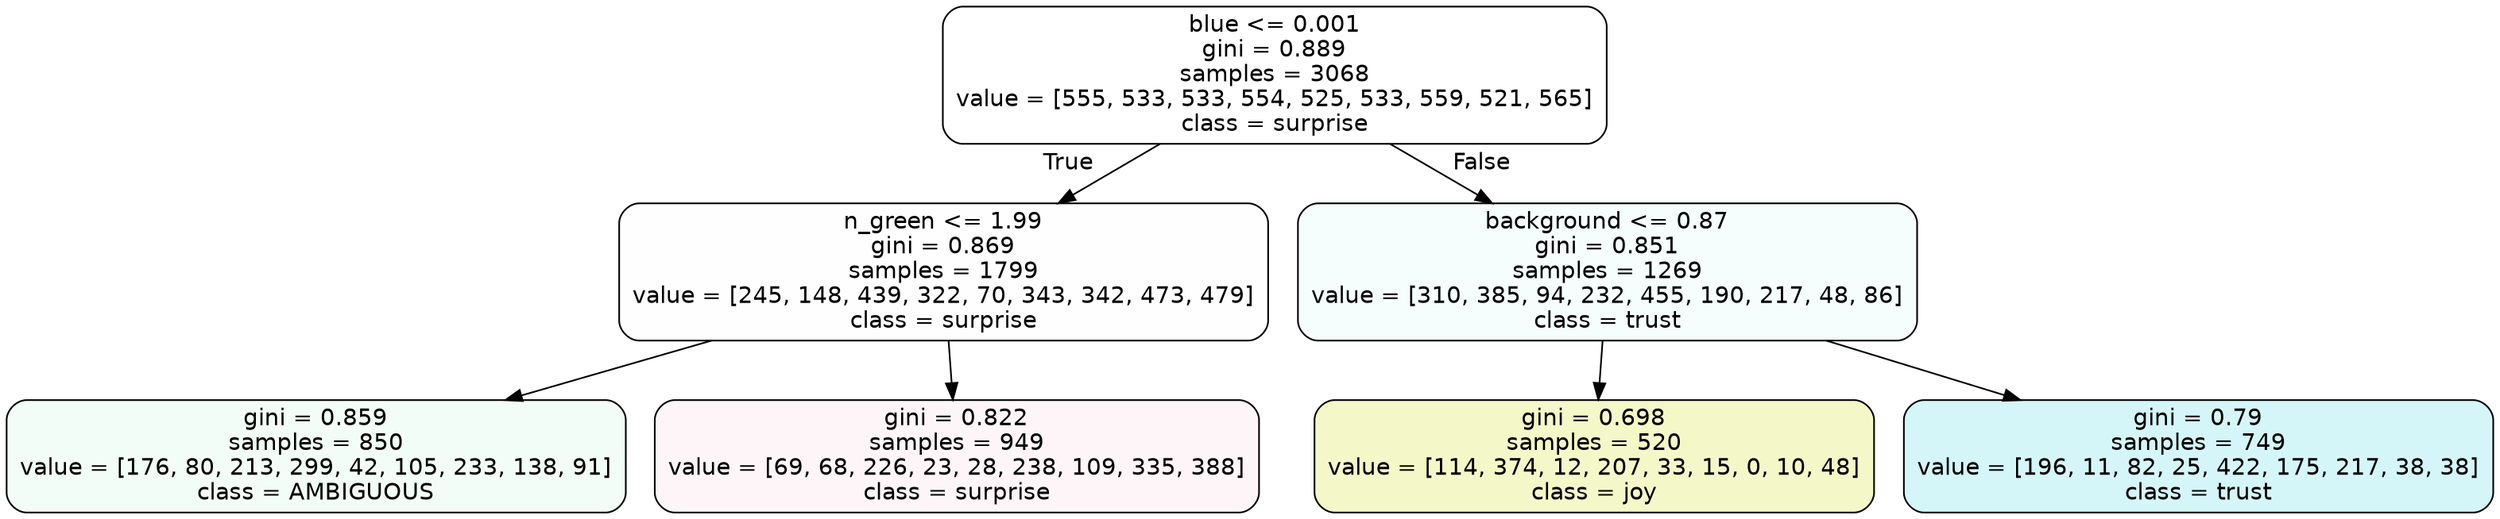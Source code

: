 digraph Tree {
node [shape=box, style="filled, rounded", color="black", fontname=helvetica] ;
edge [fontname=helvetica] ;
0 [label="blue <= 0.001\ngini = 0.889\nsamples = 3068\nvalue = [555, 533, 533, 554, 525, 533, 559, 521, 565]\nclass = surprise", fillcolor="#e5396400"] ;
1 [label="n_green <= 1.99\ngini = 0.869\nsamples = 1799\nvalue = [245, 148, 439, 322, 70, 343, 342, 473, 479]\nclass = surprise", fillcolor="#e5396401"] ;
0 -> 1 [labeldistance=2.5, labelangle=45, headlabel="True"] ;
2 [label="gini = 0.859\nsamples = 850\nvalue = [176, 80, 213, 299, 42, 105, 233, 138, 91]\nclass = AMBIGUOUS", fillcolor="#39e5810f"] ;
1 -> 2 ;
3 [label="gini = 0.822\nsamples = 949\nvalue = [69, 68, 226, 23, 28, 238, 109, 335, 388]\nclass = surprise", fillcolor="#e539640c"] ;
1 -> 3 ;
4 [label="background <= 0.87\ngini = 0.851\nsamples = 1269\nvalue = [310, 385, 94, 232, 455, 190, 217, 48, 86]\nclass = trust", fillcolor="#39d7e50b"] ;
0 -> 4 [labeldistance=2.5, labelangle=-45, headlabel="False"] ;
5 [label="gini = 0.698\nsamples = 520\nvalue = [114, 374, 12, 207, 33, 15, 0, 10, 48]\nclass = joy", fillcolor="#d7e53946"] ;
4 -> 5 ;
6 [label="gini = 0.79\nsamples = 749\nvalue = [196, 11, 82, 25, 422, 175, 217, 38, 38]\nclass = trust", fillcolor="#39d7e535"] ;
4 -> 6 ;
}